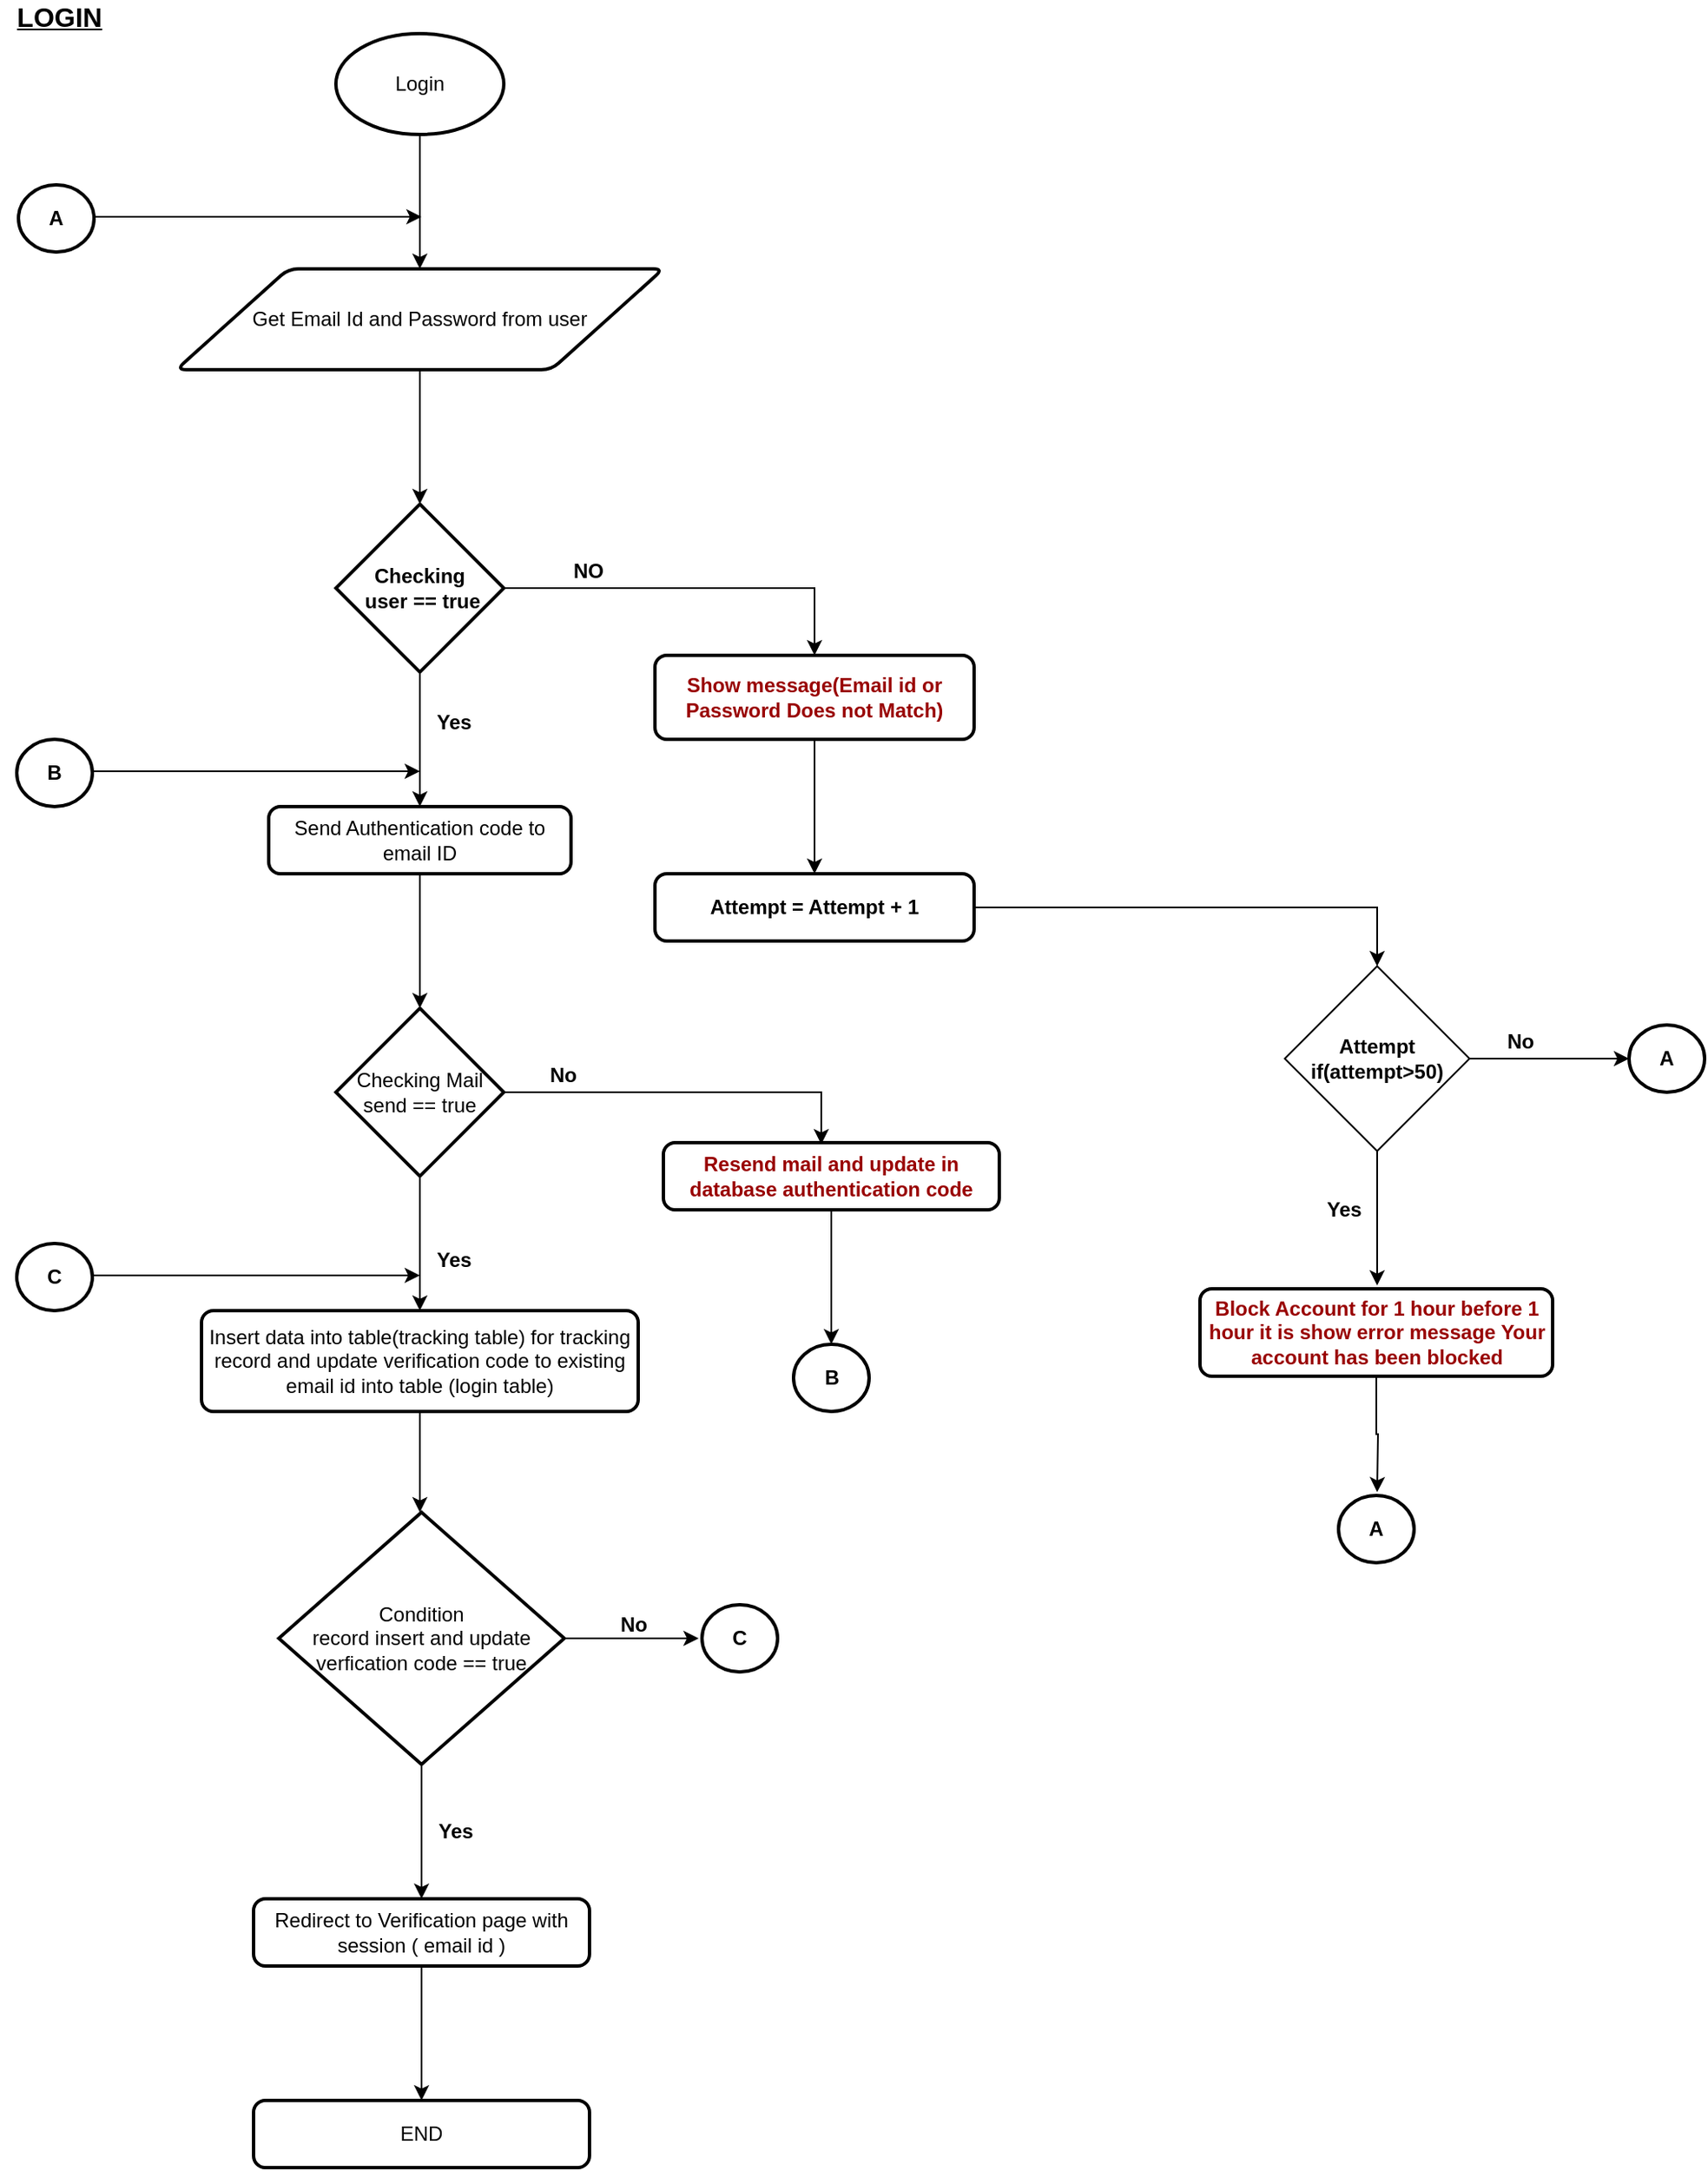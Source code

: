 <mxfile version="12.3.9" type="github" pages="1">
  <diagram id="9pqVZNMnvHMWW9GRLAtv" name="Login Flow chart with two factor verification">
    <mxGraphModel dx="1736" dy="1040" grid="1" gridSize="10" guides="1" tooltips="1" connect="1" arrows="1" fold="1" page="1" pageScale="1" pageWidth="850" pageHeight="1100" math="0" shadow="0">
      <root>
        <mxCell id="0"/>
        <mxCell id="1" parent="0"/>
        <mxCell id="q_gilz-qWR15Iqyg2p3y-1" value="" style="edgeStyle=orthogonalEdgeStyle;rounded=0;orthogonalLoop=1;jettySize=auto;html=1;" parent="1" source="q_gilz-qWR15Iqyg2p3y-2" edge="1">
          <mxGeometry relative="1" as="geometry">
            <mxPoint x="280" y="180" as="targetPoint"/>
          </mxGeometry>
        </mxCell>
        <mxCell id="q_gilz-qWR15Iqyg2p3y-2" value="Login" style="strokeWidth=2;html=1;shape=mxgraph.flowchart.start_1;whiteSpace=wrap;" parent="1" vertex="1">
          <mxGeometry x="230" y="40" width="100" height="60" as="geometry"/>
        </mxCell>
        <mxCell id="q_gilz-qWR15Iqyg2p3y-3" value="" style="edgeStyle=orthogonalEdgeStyle;rounded=0;orthogonalLoop=1;jettySize=auto;html=1;" parent="1" source="q_gilz-qWR15Iqyg2p3y-4" edge="1">
          <mxGeometry relative="1" as="geometry">
            <mxPoint x="280" y="320" as="targetPoint"/>
          </mxGeometry>
        </mxCell>
        <mxCell id="q_gilz-qWR15Iqyg2p3y-4" value="Get Email Id and Password from user" style="shape=parallelogram;html=1;strokeWidth=2;perimeter=parallelogramPerimeter;whiteSpace=wrap;rounded=1;arcSize=12;size=0.23;" parent="1" vertex="1">
          <mxGeometry x="135" y="180" width="290" height="60" as="geometry"/>
        </mxCell>
        <mxCell id="q_gilz-qWR15Iqyg2p3y-5" value="" style="edgeStyle=orthogonalEdgeStyle;rounded=0;orthogonalLoop=1;jettySize=auto;html=1;entryX=0.5;entryY=0;entryDx=0;entryDy=0;" parent="1" source="q_gilz-qWR15Iqyg2p3y-7" target="q_gilz-qWR15Iqyg2p3y-9" edge="1">
          <mxGeometry relative="1" as="geometry">
            <mxPoint x="410" y="420" as="targetPoint"/>
          </mxGeometry>
        </mxCell>
        <mxCell id="q_gilz-qWR15Iqyg2p3y-6" value="" style="edgeStyle=orthogonalEdgeStyle;rounded=0;orthogonalLoop=1;jettySize=auto;html=1;" parent="1" source="q_gilz-qWR15Iqyg2p3y-7" edge="1">
          <mxGeometry relative="1" as="geometry">
            <mxPoint x="280" y="500" as="targetPoint"/>
          </mxGeometry>
        </mxCell>
        <mxCell id="q_gilz-qWR15Iqyg2p3y-7" value="&lt;b&gt;Checking&lt;br&gt;&amp;nbsp;user == true&lt;/b&gt;" style="strokeWidth=2;html=1;shape=mxgraph.flowchart.decision;whiteSpace=wrap;" parent="1" vertex="1">
          <mxGeometry x="230" y="320" width="100" height="100" as="geometry"/>
        </mxCell>
        <mxCell id="q_gilz-qWR15Iqyg2p3y-8" value="" style="edgeStyle=orthogonalEdgeStyle;rounded=0;orthogonalLoop=1;jettySize=auto;html=1;" parent="1" source="q_gilz-qWR15Iqyg2p3y-9" target="q_gilz-qWR15Iqyg2p3y-11" edge="1">
          <mxGeometry relative="1" as="geometry"/>
        </mxCell>
        <mxCell id="q_gilz-qWR15Iqyg2p3y-9" value="&lt;font color=&quot;#990000&quot;&gt;Show message(Email id or Password Does not Match)&lt;/font&gt;" style="rounded=1;whiteSpace=wrap;html=1;absoluteArcSize=1;arcSize=14;strokeWidth=2;fontStyle=1" parent="1" vertex="1">
          <mxGeometry x="420" y="410" width="190" height="50" as="geometry"/>
        </mxCell>
        <mxCell id="q_gilz-qWR15Iqyg2p3y-10" value="" style="edgeStyle=orthogonalEdgeStyle;rounded=0;orthogonalLoop=1;jettySize=auto;html=1;entryX=0.5;entryY=0;entryDx=0;entryDy=0;" parent="1" source="q_gilz-qWR15Iqyg2p3y-11" target="q_gilz-qWR15Iqyg2p3y-39" edge="1">
          <mxGeometry relative="1" as="geometry">
            <mxPoint x="690" y="560" as="targetPoint"/>
          </mxGeometry>
        </mxCell>
        <mxCell id="q_gilz-qWR15Iqyg2p3y-11" value="Attempt = Attempt + 1" style="rounded=1;whiteSpace=wrap;html=1;absoluteArcSize=1;arcSize=14;strokeWidth=2;fontStyle=1" parent="1" vertex="1">
          <mxGeometry x="420" y="540" width="190" height="40" as="geometry"/>
        </mxCell>
        <mxCell id="q_gilz-qWR15Iqyg2p3y-12" value="NO" style="text;html=1;align=center;verticalAlign=middle;resizable=0;points=[];;autosize=1;fontStyle=1" parent="1" vertex="1">
          <mxGeometry x="365" y="350" width="30" height="20" as="geometry"/>
        </mxCell>
        <mxCell id="q_gilz-qWR15Iqyg2p3y-13" value="&lt;b&gt;Yes&lt;/b&gt;" style="text;html=1;align=center;verticalAlign=middle;resizable=0;points=[];;autosize=1;" parent="1" vertex="1">
          <mxGeometry x="280" y="440" width="40" height="20" as="geometry"/>
        </mxCell>
        <mxCell id="q_gilz-qWR15Iqyg2p3y-14" value="" style="edgeStyle=orthogonalEdgeStyle;rounded=0;orthogonalLoop=1;jettySize=auto;html=1;" parent="1" source="q_gilz-qWR15Iqyg2p3y-15" edge="1">
          <mxGeometry relative="1" as="geometry">
            <mxPoint x="280" y="620" as="targetPoint"/>
          </mxGeometry>
        </mxCell>
        <mxCell id="q_gilz-qWR15Iqyg2p3y-15" value="Send Authentication code to email ID" style="rounded=1;whiteSpace=wrap;html=1;absoluteArcSize=1;arcSize=14;strokeWidth=2;" parent="1" vertex="1">
          <mxGeometry x="190" y="500" width="180" height="40" as="geometry"/>
        </mxCell>
        <mxCell id="q_gilz-qWR15Iqyg2p3y-16" value="" style="edgeStyle=orthogonalEdgeStyle;rounded=0;orthogonalLoop=1;jettySize=auto;html=1;entryX=0.47;entryY=0.025;entryDx=0;entryDy=0;entryPerimeter=0;" parent="1" source="q_gilz-qWR15Iqyg2p3y-18" target="q_gilz-qWR15Iqyg2p3y-21" edge="1">
          <mxGeometry relative="1" as="geometry">
            <mxPoint x="410" y="670" as="targetPoint"/>
          </mxGeometry>
        </mxCell>
        <mxCell id="q_gilz-qWR15Iqyg2p3y-17" value="" style="edgeStyle=orthogonalEdgeStyle;rounded=0;orthogonalLoop=1;jettySize=auto;html=1;" parent="1" source="q_gilz-qWR15Iqyg2p3y-18" edge="1">
          <mxGeometry relative="1" as="geometry">
            <mxPoint x="280" y="800" as="targetPoint"/>
          </mxGeometry>
        </mxCell>
        <mxCell id="q_gilz-qWR15Iqyg2p3y-18" value="Checking Mail &lt;br&gt;send == true" style="strokeWidth=2;html=1;shape=mxgraph.flowchart.decision;whiteSpace=wrap;" parent="1" vertex="1">
          <mxGeometry x="230" y="620" width="100" height="100" as="geometry"/>
        </mxCell>
        <mxCell id="q_gilz-qWR15Iqyg2p3y-19" value="No" style="text;html=1;align=center;verticalAlign=middle;resizable=0;points=[];;autosize=1;fontStyle=1" parent="1" vertex="1">
          <mxGeometry x="350" y="650" width="30" height="20" as="geometry"/>
        </mxCell>
        <mxCell id="q_gilz-qWR15Iqyg2p3y-20" value="" style="edgeStyle=orthogonalEdgeStyle;rounded=0;orthogonalLoop=1;jettySize=auto;html=1;" parent="1" source="q_gilz-qWR15Iqyg2p3y-21" edge="1">
          <mxGeometry relative="1" as="geometry">
            <mxPoint x="525" y="820" as="targetPoint"/>
          </mxGeometry>
        </mxCell>
        <mxCell id="q_gilz-qWR15Iqyg2p3y-21" value="&lt;font color=&quot;#990000&quot;&gt;Resend mail and update in database authentication code&lt;/font&gt;" style="rounded=1;whiteSpace=wrap;html=1;absoluteArcSize=1;arcSize=14;strokeWidth=2;fontStyle=1" parent="1" vertex="1">
          <mxGeometry x="425" y="700" width="200" height="40" as="geometry"/>
        </mxCell>
        <mxCell id="q_gilz-qWR15Iqyg2p3y-22" value="&lt;b&gt;B&lt;/b&gt;" style="strokeWidth=2;html=1;shape=mxgraph.flowchart.start_2;whiteSpace=wrap;" parent="1" vertex="1">
          <mxGeometry x="502.5" y="820" width="45" height="40" as="geometry"/>
        </mxCell>
        <mxCell id="q_gilz-qWR15Iqyg2p3y-23" value="Yes" style="text;html=1;align=center;verticalAlign=middle;resizable=0;points=[];;autosize=1;fontStyle=1" parent="1" vertex="1">
          <mxGeometry x="280" y="760" width="40" height="20" as="geometry"/>
        </mxCell>
        <mxCell id="q_gilz-qWR15Iqyg2p3y-24" value="" style="edgeStyle=orthogonalEdgeStyle;rounded=0;orthogonalLoop=1;jettySize=auto;html=1;" parent="1" source="q_gilz-qWR15Iqyg2p3y-25" edge="1">
          <mxGeometry relative="1" as="geometry">
            <mxPoint x="280" y="920" as="targetPoint"/>
          </mxGeometry>
        </mxCell>
        <mxCell id="q_gilz-qWR15Iqyg2p3y-25" value="Insert data into table(tracking table) for tracking record and update verification code to existing email id into table (login table)" style="rounded=1;whiteSpace=wrap;html=1;absoluteArcSize=1;arcSize=14;strokeWidth=2;" parent="1" vertex="1">
          <mxGeometry x="150" y="800" width="260" height="60" as="geometry"/>
        </mxCell>
        <mxCell id="SAcJzaOPEOIZ_ANEBR0E-2" value="" style="edgeStyle=orthogonalEdgeStyle;rounded=0;orthogonalLoop=1;jettySize=auto;html=1;" edge="1" parent="1" source="q_gilz-qWR15Iqyg2p3y-26" target="SAcJzaOPEOIZ_ANEBR0E-1">
          <mxGeometry relative="1" as="geometry"/>
        </mxCell>
        <mxCell id="q_gilz-qWR15Iqyg2p3y-26" value="Redirect to Verification page with session ( email id )" style="rounded=1;whiteSpace=wrap;html=1;absoluteArcSize=1;arcSize=14;strokeWidth=2;" parent="1" vertex="1">
          <mxGeometry x="181" y="1150" width="200" height="40" as="geometry"/>
        </mxCell>
        <mxCell id="SAcJzaOPEOIZ_ANEBR0E-1" value="END" style="rounded=1;whiteSpace=wrap;html=1;absoluteArcSize=1;arcSize=14;strokeWidth=2;" vertex="1" parent="1">
          <mxGeometry x="181" y="1270" width="200" height="40" as="geometry"/>
        </mxCell>
        <mxCell id="q_gilz-qWR15Iqyg2p3y-27" value="" style="edgeStyle=orthogonalEdgeStyle;rounded=0;orthogonalLoop=1;jettySize=auto;html=1;" parent="1" source="q_gilz-qWR15Iqyg2p3y-29" edge="1">
          <mxGeometry relative="1" as="geometry">
            <mxPoint x="281" y="1150" as="targetPoint"/>
          </mxGeometry>
        </mxCell>
        <mxCell id="q_gilz-qWR15Iqyg2p3y-28" value="" style="edgeStyle=orthogonalEdgeStyle;rounded=0;orthogonalLoop=1;jettySize=auto;html=1;" parent="1" source="q_gilz-qWR15Iqyg2p3y-29" edge="1">
          <mxGeometry relative="1" as="geometry">
            <mxPoint x="446" y="995" as="targetPoint"/>
          </mxGeometry>
        </mxCell>
        <mxCell id="q_gilz-qWR15Iqyg2p3y-29" value="&lt;div&gt;&lt;span&gt;Condition&lt;/span&gt;&lt;/div&gt;&lt;div&gt;&lt;span&gt;record insert and update verfication code == true&lt;/span&gt;&lt;/div&gt;" style="strokeWidth=2;html=1;shape=mxgraph.flowchart.decision;whiteSpace=wrap;align=center;" parent="1" vertex="1">
          <mxGeometry x="196" y="920" width="170" height="150" as="geometry"/>
        </mxCell>
        <mxCell id="q_gilz-qWR15Iqyg2p3y-30" value="Yes" style="text;html=1;align=center;verticalAlign=middle;resizable=0;points=[];;autosize=1;fontStyle=1" parent="1" vertex="1">
          <mxGeometry x="281" y="1100" width="40" height="20" as="geometry"/>
        </mxCell>
        <mxCell id="q_gilz-qWR15Iqyg2p3y-31" value="&lt;b&gt;No&lt;/b&gt;" style="text;html=1;align=center;verticalAlign=middle;resizable=0;points=[];;autosize=1;" parent="1" vertex="1">
          <mxGeometry x="392" y="977" width="30" height="20" as="geometry"/>
        </mxCell>
        <mxCell id="q_gilz-qWR15Iqyg2p3y-32" value="&lt;b&gt;C&lt;/b&gt;" style="strokeWidth=2;html=1;shape=mxgraph.flowchart.start_2;whiteSpace=wrap;" parent="1" vertex="1">
          <mxGeometry x="448" y="975" width="45" height="40" as="geometry"/>
        </mxCell>
        <mxCell id="q_gilz-qWR15Iqyg2p3y-33" value="&lt;b&gt;C&lt;/b&gt;" style="strokeWidth=2;html=1;shape=mxgraph.flowchart.start_2;whiteSpace=wrap;" parent="1" vertex="1">
          <mxGeometry x="40" y="760" width="45" height="40" as="geometry"/>
        </mxCell>
        <mxCell id="q_gilz-qWR15Iqyg2p3y-34" value="" style="endArrow=classic;html=1;entryX=-0.1;entryY=0.95;entryDx=0;entryDy=0;entryPerimeter=0;" parent="1" edge="1">
          <mxGeometry width="50" height="50" relative="1" as="geometry">
            <mxPoint x="84" y="779" as="sourcePoint"/>
            <mxPoint x="280" y="779" as="targetPoint"/>
          </mxGeometry>
        </mxCell>
        <mxCell id="q_gilz-qWR15Iqyg2p3y-35" value="&lt;b&gt;B&lt;/b&gt;" style="strokeWidth=2;html=1;shape=mxgraph.flowchart.start_2;whiteSpace=wrap;" parent="1" vertex="1">
          <mxGeometry x="40" y="460" width="45" height="40" as="geometry"/>
        </mxCell>
        <mxCell id="q_gilz-qWR15Iqyg2p3y-36" value="" style="endArrow=classic;html=1;entryX=-0.1;entryY=0.95;entryDx=0;entryDy=0;entryPerimeter=0;" parent="1" edge="1">
          <mxGeometry width="50" height="50" relative="1" as="geometry">
            <mxPoint x="84" y="479" as="sourcePoint"/>
            <mxPoint x="280" y="479" as="targetPoint"/>
          </mxGeometry>
        </mxCell>
        <mxCell id="q_gilz-qWR15Iqyg2p3y-37" value="" style="edgeStyle=orthogonalEdgeStyle;rounded=0;orthogonalLoop=1;jettySize=auto;html=1;entryX=0;entryY=0.5;entryDx=0;entryDy=0;entryPerimeter=0;" parent="1" source="q_gilz-qWR15Iqyg2p3y-39" target="q_gilz-qWR15Iqyg2p3y-46" edge="1">
          <mxGeometry relative="1" as="geometry">
            <mxPoint x="985" y="650" as="targetPoint"/>
          </mxGeometry>
        </mxCell>
        <mxCell id="q_gilz-qWR15Iqyg2p3y-38" value="" style="edgeStyle=orthogonalEdgeStyle;rounded=0;orthogonalLoop=1;jettySize=auto;html=1;" parent="1" source="q_gilz-qWR15Iqyg2p3y-39" edge="1">
          <mxGeometry relative="1" as="geometry">
            <mxPoint x="850" y="785" as="targetPoint"/>
          </mxGeometry>
        </mxCell>
        <mxCell id="q_gilz-qWR15Iqyg2p3y-39" value="Attempt&lt;br&gt;if(attempt&amp;gt;50)" style="rhombus;whiteSpace=wrap;html=1;fontStyle=1" parent="1" vertex="1">
          <mxGeometry x="795" y="595" width="110" height="110" as="geometry"/>
        </mxCell>
        <mxCell id="q_gilz-qWR15Iqyg2p3y-40" value="No" style="text;html=1;align=center;verticalAlign=middle;resizable=0;points=[];;autosize=1;fontStyle=1" parent="1" vertex="1">
          <mxGeometry x="920" y="630" width="30" height="20" as="geometry"/>
        </mxCell>
        <mxCell id="q_gilz-qWR15Iqyg2p3y-41" value="&lt;b&gt;Yes&lt;/b&gt;" style="text;html=1;align=center;verticalAlign=middle;resizable=0;points=[];;autosize=1;" parent="1" vertex="1">
          <mxGeometry x="810" y="730" width="40" height="20" as="geometry"/>
        </mxCell>
        <mxCell id="q_gilz-qWR15Iqyg2p3y-42" value="" style="edgeStyle=orthogonalEdgeStyle;rounded=0;orthogonalLoop=1;jettySize=auto;html=1;" parent="1" source="q_gilz-qWR15Iqyg2p3y-43" edge="1">
          <mxGeometry relative="1" as="geometry">
            <mxPoint x="850" y="908" as="targetPoint"/>
          </mxGeometry>
        </mxCell>
        <mxCell id="q_gilz-qWR15Iqyg2p3y-43" value="&lt;font color=&quot;#990000&quot;&gt;Block Account for 1 hour before 1 hour it is show error message Your account has been blocked&lt;/font&gt;" style="rounded=1;whiteSpace=wrap;html=1;absoluteArcSize=1;arcSize=14;strokeWidth=2;fontStyle=1" parent="1" vertex="1">
          <mxGeometry x="744.5" y="787" width="210" height="52" as="geometry"/>
        </mxCell>
        <mxCell id="q_gilz-qWR15Iqyg2p3y-44" value="&lt;b&gt;A&lt;/b&gt;" style="strokeWidth=2;html=1;shape=mxgraph.flowchart.start_2;whiteSpace=wrap;" parent="1" vertex="1">
          <mxGeometry x="41" y="130" width="45" height="40" as="geometry"/>
        </mxCell>
        <mxCell id="q_gilz-qWR15Iqyg2p3y-45" value="" style="endArrow=classic;html=1;entryX=-0.1;entryY=0.95;entryDx=0;entryDy=0;entryPerimeter=0;" parent="1" edge="1">
          <mxGeometry width="50" height="50" relative="1" as="geometry">
            <mxPoint x="85" y="149" as="sourcePoint"/>
            <mxPoint x="281" y="149" as="targetPoint"/>
          </mxGeometry>
        </mxCell>
        <mxCell id="q_gilz-qWR15Iqyg2p3y-46" value="&lt;b&gt;A&lt;/b&gt;" style="strokeWidth=2;html=1;shape=mxgraph.flowchart.start_2;whiteSpace=wrap;" parent="1" vertex="1">
          <mxGeometry x="1000" y="630" width="45" height="40" as="geometry"/>
        </mxCell>
        <mxCell id="q_gilz-qWR15Iqyg2p3y-47" value="&lt;b&gt;A&lt;/b&gt;" style="strokeWidth=2;html=1;shape=mxgraph.flowchart.start_2;whiteSpace=wrap;" parent="1" vertex="1">
          <mxGeometry x="827" y="910" width="45" height="40" as="geometry"/>
        </mxCell>
        <mxCell id="SAcJzaOPEOIZ_ANEBR0E-3" value="&lt;b&gt;&lt;font style=&quot;font-size: 16px&quot;&gt;&lt;u&gt;LOGIN&lt;/u&gt;&lt;/font&gt;&lt;/b&gt;" style="text;html=1;align=center;verticalAlign=middle;resizable=0;points=[];;autosize=1;" vertex="1" parent="1">
          <mxGeometry x="30" y="20" width="70" height="20" as="geometry"/>
        </mxCell>
      </root>
    </mxGraphModel>
  </diagram>
</mxfile>

